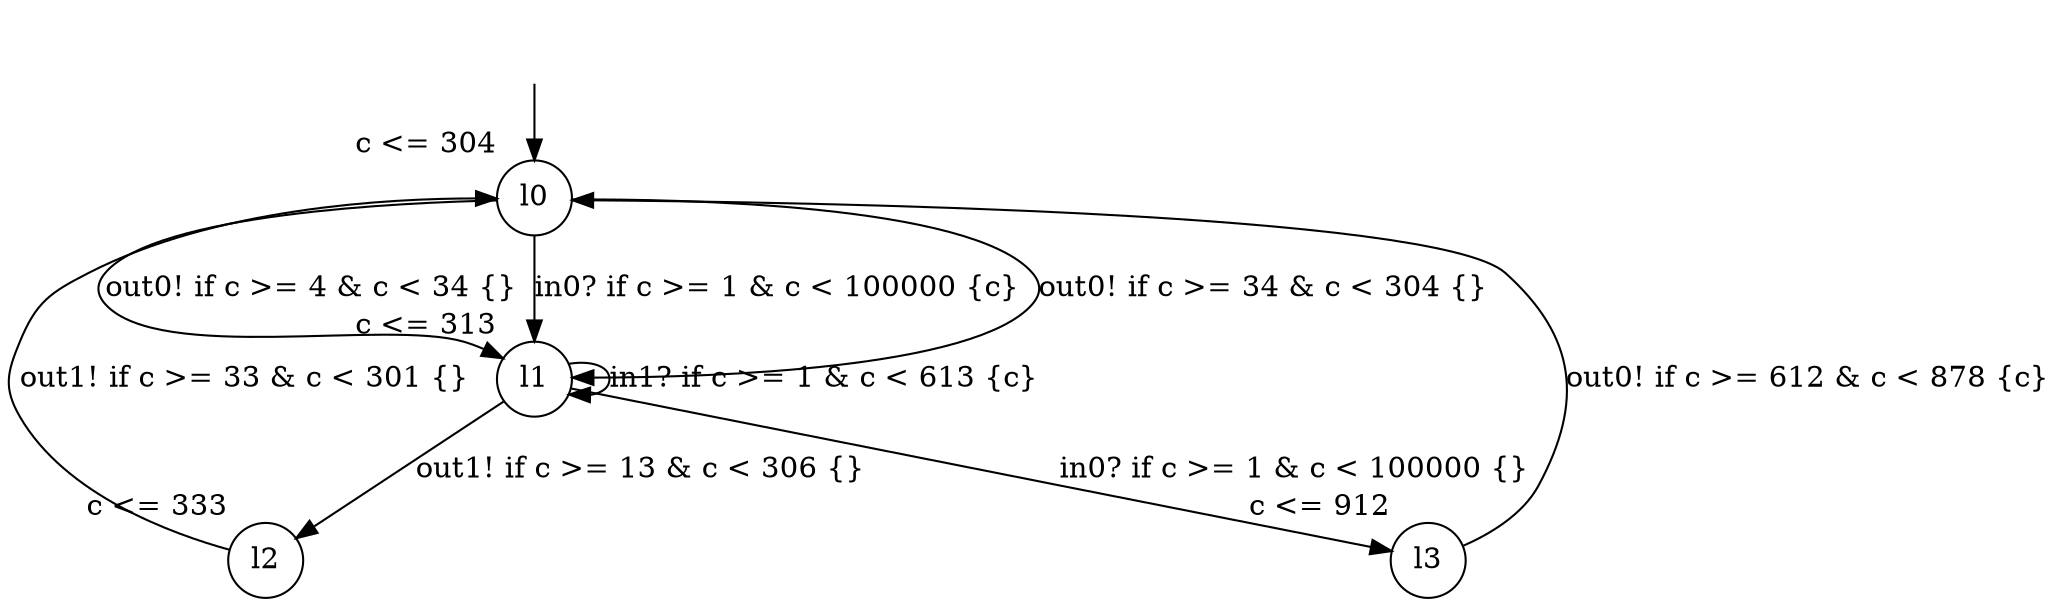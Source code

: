 digraph g {
__start0 [label="" shape="none"];
l0 [shape="circle" margin=0 label="l0", xlabel="c <= 304"];
l1 [shape="circle" margin=0 label="l1", xlabel="c <= 313"];
l2 [shape="circle" margin=0 label="l2", xlabel="c <= 333"];
l3 [shape="circle" margin=0 label="l3", xlabel="c <= 912"];
l0 -> l1 [label="in0? if c >= 1 & c < 100000 {c} "];
l0 -> l1 [label="out0! if c >= 34 & c < 304 {} "];
l0 -> l1 [label="out0! if c >= 4 & c < 34 {} "];
l1 -> l1 [label="in1? if c >= 1 & c < 613 {c} "];
l1 -> l2 [label="out1! if c >= 13 & c < 306 {} "];
l1 -> l3 [label="in0? if c >= 1 & c < 100000 {} "];
l2 -> l0 [label="out1! if c >= 33 & c < 301 {} "];
l3 -> l0 [label="out0! if c >= 612 & c < 878 {c} "];
__start0 -> l0;
}
